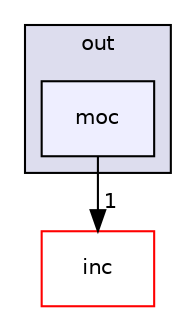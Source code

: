 digraph "/home/ad/wds/prj/out/moc" {
  compound=true
  node [ fontsize="10", fontname="Helvetica"];
  edge [ labelfontsize="10", labelfontname="Helvetica"];
  subgraph clusterdir_437544eb6efc164e06ce23a354a877af {
    graph [ bgcolor="#ddddee", pencolor="black", label="out" fontname="Helvetica", fontsize="10", URL="dir_437544eb6efc164e06ce23a354a877af.html"]
  dir_470ccef2d9bb91f2c19e7ea9b141ea6f [shape=box, label="moc", style="filled", fillcolor="#eeeeff", pencolor="black", URL="dir_470ccef2d9bb91f2c19e7ea9b141ea6f.html"];
  }
  dir_72345776cd6700fb0dedb8f1faaa0c00 [shape=box label="inc" fillcolor="white" style="filled" color="red" URL="dir_72345776cd6700fb0dedb8f1faaa0c00.html"];
  dir_470ccef2d9bb91f2c19e7ea9b141ea6f->dir_72345776cd6700fb0dedb8f1faaa0c00 [headlabel="1", labeldistance=1.5 headhref="dir_000005_000001.html"];
}
